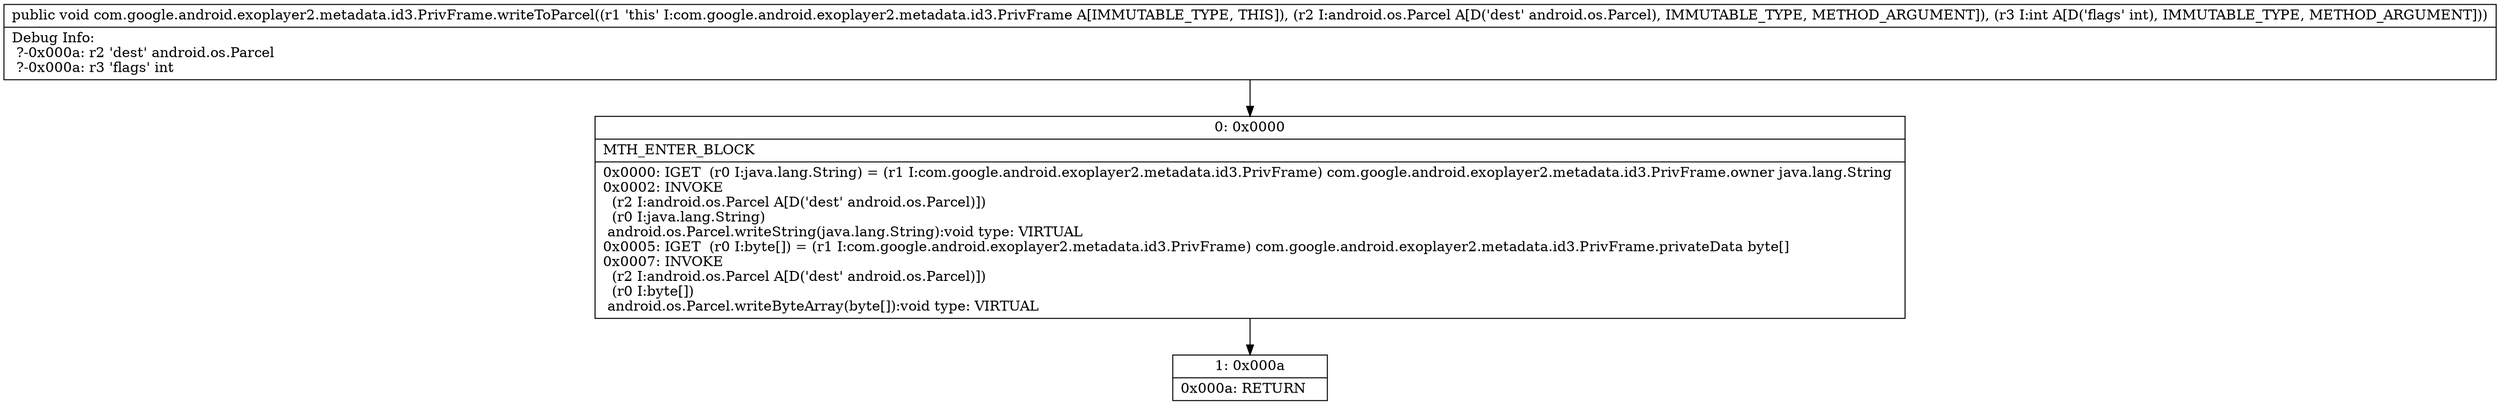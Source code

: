 digraph "CFG forcom.google.android.exoplayer2.metadata.id3.PrivFrame.writeToParcel(Landroid\/os\/Parcel;I)V" {
Node_0 [shape=record,label="{0\:\ 0x0000|MTH_ENTER_BLOCK\l|0x0000: IGET  (r0 I:java.lang.String) = (r1 I:com.google.android.exoplayer2.metadata.id3.PrivFrame) com.google.android.exoplayer2.metadata.id3.PrivFrame.owner java.lang.String \l0x0002: INVOKE  \l  (r2 I:android.os.Parcel A[D('dest' android.os.Parcel)])\l  (r0 I:java.lang.String)\l android.os.Parcel.writeString(java.lang.String):void type: VIRTUAL \l0x0005: IGET  (r0 I:byte[]) = (r1 I:com.google.android.exoplayer2.metadata.id3.PrivFrame) com.google.android.exoplayer2.metadata.id3.PrivFrame.privateData byte[] \l0x0007: INVOKE  \l  (r2 I:android.os.Parcel A[D('dest' android.os.Parcel)])\l  (r0 I:byte[])\l android.os.Parcel.writeByteArray(byte[]):void type: VIRTUAL \l}"];
Node_1 [shape=record,label="{1\:\ 0x000a|0x000a: RETURN   \l}"];
MethodNode[shape=record,label="{public void com.google.android.exoplayer2.metadata.id3.PrivFrame.writeToParcel((r1 'this' I:com.google.android.exoplayer2.metadata.id3.PrivFrame A[IMMUTABLE_TYPE, THIS]), (r2 I:android.os.Parcel A[D('dest' android.os.Parcel), IMMUTABLE_TYPE, METHOD_ARGUMENT]), (r3 I:int A[D('flags' int), IMMUTABLE_TYPE, METHOD_ARGUMENT]))  | Debug Info:\l  ?\-0x000a: r2 'dest' android.os.Parcel\l  ?\-0x000a: r3 'flags' int\l}"];
MethodNode -> Node_0;
Node_0 -> Node_1;
}

